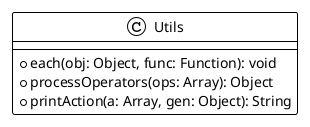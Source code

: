 @startuml utility_functions

!theme plain

class Utils {
    +each(obj: Object, func: Function): void
    +processOperators(ops: Array): Object
    +printAction(a: Array, gen: Object): String
}

 

@enduml
